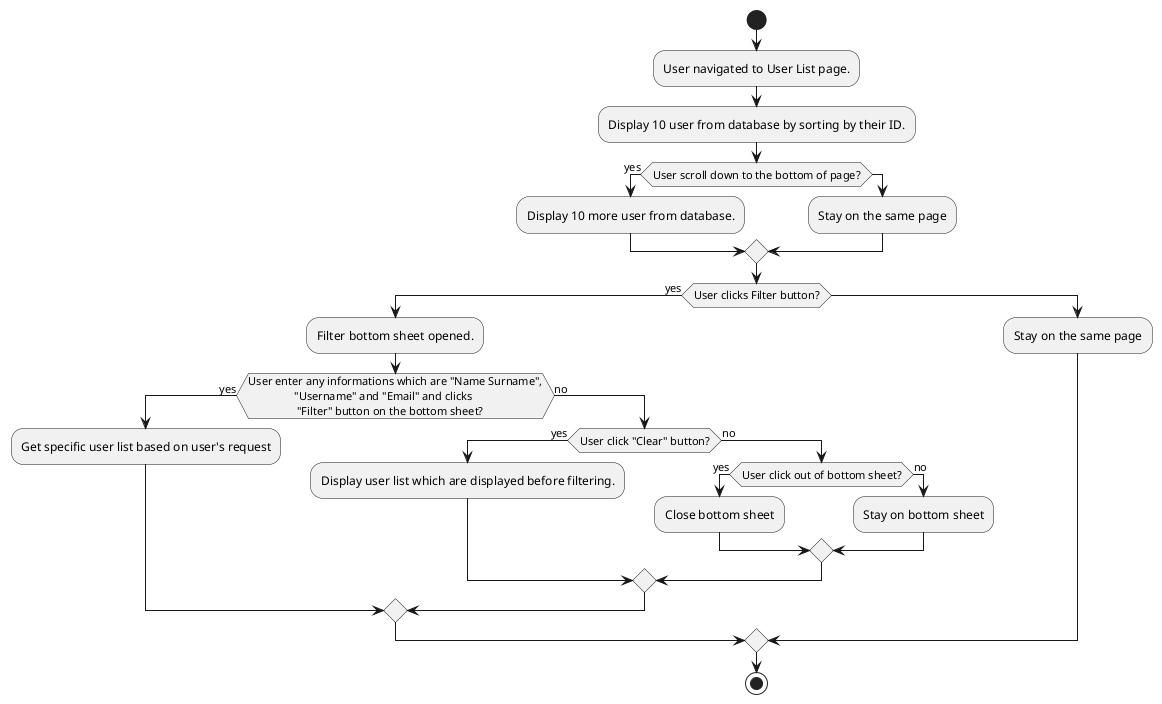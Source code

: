 @startuml

start
:User navigated to User List page.;
:Display 10 user from database by sorting by their ID.;
if (User scroll down to the bottom of page?) then (yes)
    :Display 10 more user from database.;
else
    :Stay on the same page;
endif
if (User clicks Filter button?) then (yes)
    :Filter bottom sheet opened.;
    if (User enter any informations which are "Name Surname",\n \t\t"Username" and "Email" and clicks\n\t\t "Filter" button on the bottom sheet?) then (yes)
        :Get specific user list based on user's request;
    else (no)
        if (User click "Clear" button?) then (yes)
            :Display user list which are displayed before filtering.;
        else (no)
            if (User click out of bottom sheet?) then (yes)
                :Close bottom sheet;
            else (no)
                :Stay on bottom sheet;
            endif
        endif
    endif
else 
    :Stay on the same page;
                endif
stop

@enduml
